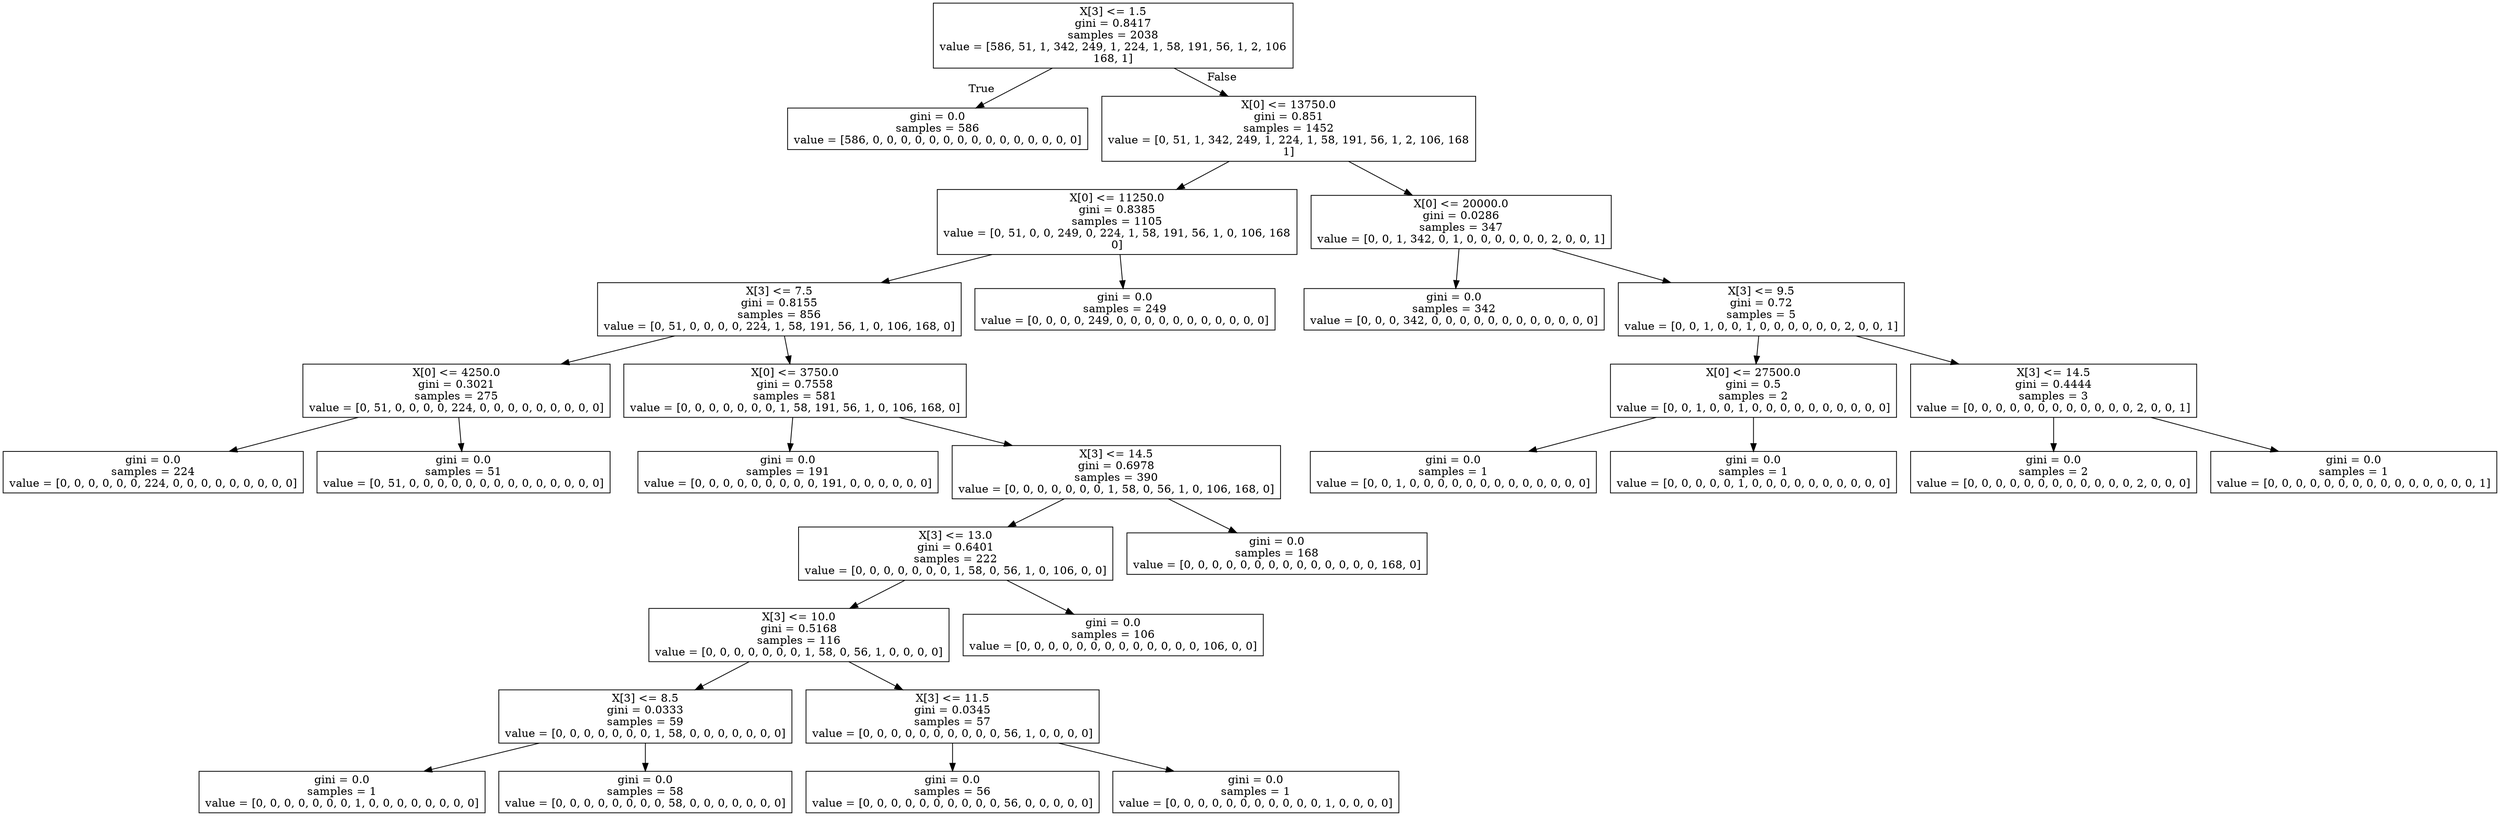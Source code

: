 digraph Tree {
node [shape=box] ;
0 [label="X[3] <= 1.5\ngini = 0.8417\nsamples = 2038\nvalue = [586, 51, 1, 342, 249, 1, 224, 1, 58, 191, 56, 1, 2, 106\n168, 1]"] ;
1 [label="gini = 0.0\nsamples = 586\nvalue = [586, 0, 0, 0, 0, 0, 0, 0, 0, 0, 0, 0, 0, 0, 0, 0]"] ;
0 -> 1 [labeldistance=2.5, labelangle=45, headlabel="True"] ;
2 [label="X[0] <= 13750.0\ngini = 0.851\nsamples = 1452\nvalue = [0, 51, 1, 342, 249, 1, 224, 1, 58, 191, 56, 1, 2, 106, 168\n1]"] ;
0 -> 2 [labeldistance=2.5, labelangle=-45, headlabel="False"] ;
3 [label="X[0] <= 11250.0\ngini = 0.8385\nsamples = 1105\nvalue = [0, 51, 0, 0, 249, 0, 224, 1, 58, 191, 56, 1, 0, 106, 168\n0]"] ;
2 -> 3 ;
4 [label="X[3] <= 7.5\ngini = 0.8155\nsamples = 856\nvalue = [0, 51, 0, 0, 0, 0, 224, 1, 58, 191, 56, 1, 0, 106, 168, 0]"] ;
3 -> 4 ;
5 [label="X[0] <= 4250.0\ngini = 0.3021\nsamples = 275\nvalue = [0, 51, 0, 0, 0, 0, 224, 0, 0, 0, 0, 0, 0, 0, 0, 0]"] ;
4 -> 5 ;
6 [label="gini = 0.0\nsamples = 224\nvalue = [0, 0, 0, 0, 0, 0, 224, 0, 0, 0, 0, 0, 0, 0, 0, 0]"] ;
5 -> 6 ;
7 [label="gini = 0.0\nsamples = 51\nvalue = [0, 51, 0, 0, 0, 0, 0, 0, 0, 0, 0, 0, 0, 0, 0, 0]"] ;
5 -> 7 ;
8 [label="X[0] <= 3750.0\ngini = 0.7558\nsamples = 581\nvalue = [0, 0, 0, 0, 0, 0, 0, 1, 58, 191, 56, 1, 0, 106, 168, 0]"] ;
4 -> 8 ;
9 [label="gini = 0.0\nsamples = 191\nvalue = [0, 0, 0, 0, 0, 0, 0, 0, 0, 191, 0, 0, 0, 0, 0, 0]"] ;
8 -> 9 ;
10 [label="X[3] <= 14.5\ngini = 0.6978\nsamples = 390\nvalue = [0, 0, 0, 0, 0, 0, 0, 1, 58, 0, 56, 1, 0, 106, 168, 0]"] ;
8 -> 10 ;
11 [label="X[3] <= 13.0\ngini = 0.6401\nsamples = 222\nvalue = [0, 0, 0, 0, 0, 0, 0, 1, 58, 0, 56, 1, 0, 106, 0, 0]"] ;
10 -> 11 ;
12 [label="X[3] <= 10.0\ngini = 0.5168\nsamples = 116\nvalue = [0, 0, 0, 0, 0, 0, 0, 1, 58, 0, 56, 1, 0, 0, 0, 0]"] ;
11 -> 12 ;
13 [label="X[3] <= 8.5\ngini = 0.0333\nsamples = 59\nvalue = [0, 0, 0, 0, 0, 0, 0, 1, 58, 0, 0, 0, 0, 0, 0, 0]"] ;
12 -> 13 ;
14 [label="gini = 0.0\nsamples = 1\nvalue = [0, 0, 0, 0, 0, 0, 0, 1, 0, 0, 0, 0, 0, 0, 0, 0]"] ;
13 -> 14 ;
15 [label="gini = 0.0\nsamples = 58\nvalue = [0, 0, 0, 0, 0, 0, 0, 0, 58, 0, 0, 0, 0, 0, 0, 0]"] ;
13 -> 15 ;
16 [label="X[3] <= 11.5\ngini = 0.0345\nsamples = 57\nvalue = [0, 0, 0, 0, 0, 0, 0, 0, 0, 0, 56, 1, 0, 0, 0, 0]"] ;
12 -> 16 ;
17 [label="gini = 0.0\nsamples = 56\nvalue = [0, 0, 0, 0, 0, 0, 0, 0, 0, 0, 56, 0, 0, 0, 0, 0]"] ;
16 -> 17 ;
18 [label="gini = 0.0\nsamples = 1\nvalue = [0, 0, 0, 0, 0, 0, 0, 0, 0, 0, 0, 1, 0, 0, 0, 0]"] ;
16 -> 18 ;
19 [label="gini = 0.0\nsamples = 106\nvalue = [0, 0, 0, 0, 0, 0, 0, 0, 0, 0, 0, 0, 0, 106, 0, 0]"] ;
11 -> 19 ;
20 [label="gini = 0.0\nsamples = 168\nvalue = [0, 0, 0, 0, 0, 0, 0, 0, 0, 0, 0, 0, 0, 0, 168, 0]"] ;
10 -> 20 ;
21 [label="gini = 0.0\nsamples = 249\nvalue = [0, 0, 0, 0, 249, 0, 0, 0, 0, 0, 0, 0, 0, 0, 0, 0]"] ;
3 -> 21 ;
22 [label="X[0] <= 20000.0\ngini = 0.0286\nsamples = 347\nvalue = [0, 0, 1, 342, 0, 1, 0, 0, 0, 0, 0, 0, 2, 0, 0, 1]"] ;
2 -> 22 ;
23 [label="gini = 0.0\nsamples = 342\nvalue = [0, 0, 0, 342, 0, 0, 0, 0, 0, 0, 0, 0, 0, 0, 0, 0]"] ;
22 -> 23 ;
24 [label="X[3] <= 9.5\ngini = 0.72\nsamples = 5\nvalue = [0, 0, 1, 0, 0, 1, 0, 0, 0, 0, 0, 0, 2, 0, 0, 1]"] ;
22 -> 24 ;
25 [label="X[0] <= 27500.0\ngini = 0.5\nsamples = 2\nvalue = [0, 0, 1, 0, 0, 1, 0, 0, 0, 0, 0, 0, 0, 0, 0, 0]"] ;
24 -> 25 ;
26 [label="gini = 0.0\nsamples = 1\nvalue = [0, 0, 1, 0, 0, 0, 0, 0, 0, 0, 0, 0, 0, 0, 0, 0]"] ;
25 -> 26 ;
27 [label="gini = 0.0\nsamples = 1\nvalue = [0, 0, 0, 0, 0, 1, 0, 0, 0, 0, 0, 0, 0, 0, 0, 0]"] ;
25 -> 27 ;
28 [label="X[3] <= 14.5\ngini = 0.4444\nsamples = 3\nvalue = [0, 0, 0, 0, 0, 0, 0, 0, 0, 0, 0, 0, 2, 0, 0, 1]"] ;
24 -> 28 ;
29 [label="gini = 0.0\nsamples = 2\nvalue = [0, 0, 0, 0, 0, 0, 0, 0, 0, 0, 0, 0, 2, 0, 0, 0]"] ;
28 -> 29 ;
30 [label="gini = 0.0\nsamples = 1\nvalue = [0, 0, 0, 0, 0, 0, 0, 0, 0, 0, 0, 0, 0, 0, 0, 1]"] ;
28 -> 30 ;
}